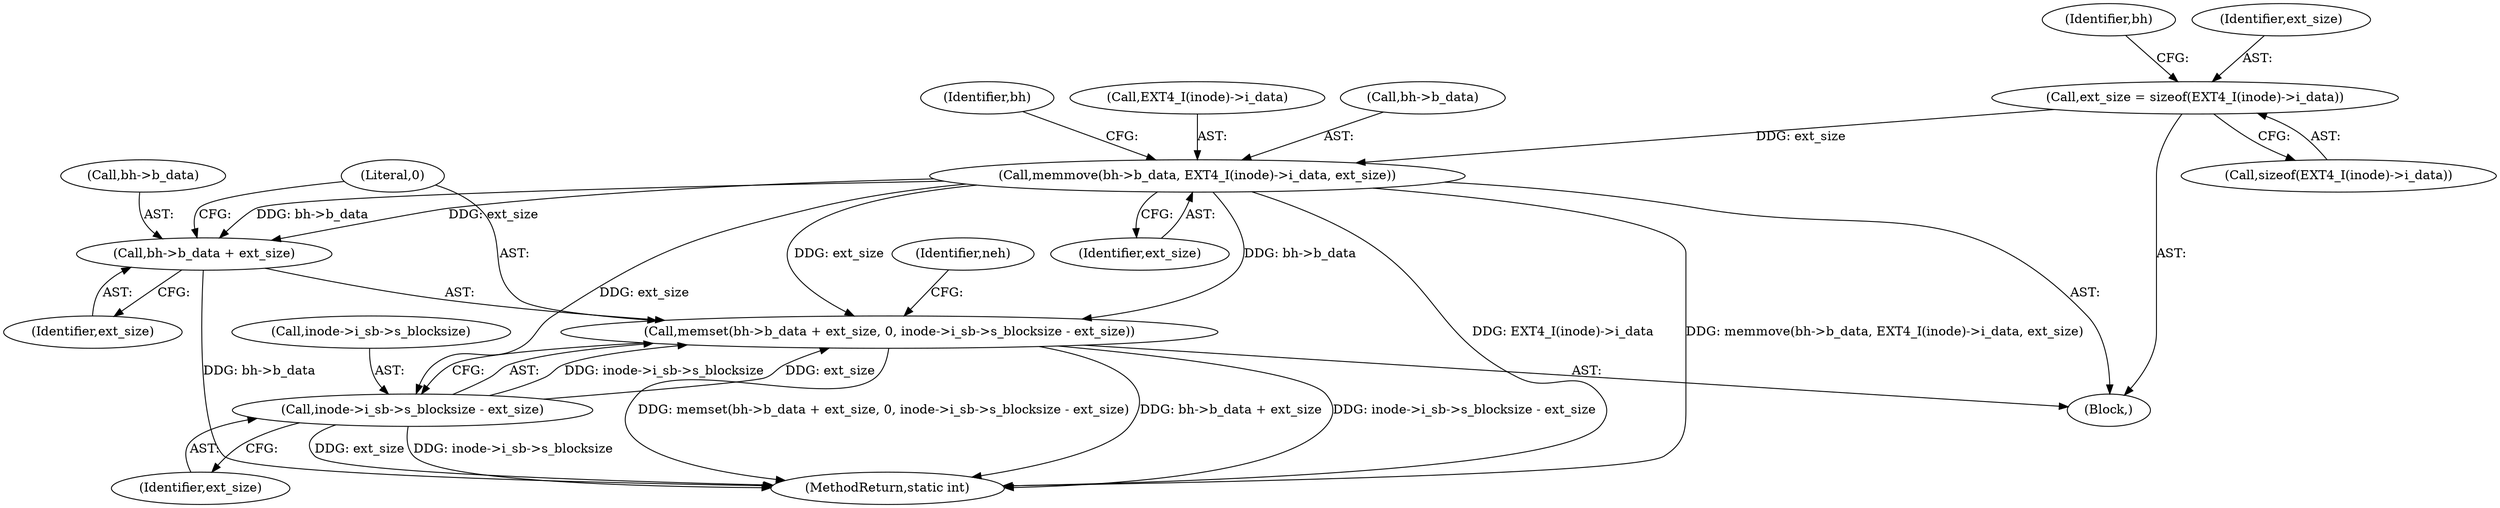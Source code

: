 digraph "0_linux_592acbf16821288ecdc4192c47e3774a4c48bb64@API" {
"1000216" [label="(Call,memmove(bh->b_data, EXT4_I(inode)->i_data, ext_size))"];
"1000209" [label="(Call,ext_size = sizeof(EXT4_I(inode)->i_data))"];
"1000225" [label="(Call,memset(bh->b_data + ext_size, 0, inode->i_sb->s_blocksize - ext_size))"];
"1000226" [label="(Call,bh->b_data + ext_size)"];
"1000232" [label="(Call,inode->i_sb->s_blocksize - ext_size)"];
"1000224" [label="(Identifier,ext_size)"];
"1000111" [label="(Block,)"];
"1000209" [label="(Call,ext_size = sizeof(EXT4_I(inode)->i_data))"];
"1000232" [label="(Call,inode->i_sb->s_blocksize - ext_size)"];
"1000231" [label="(Literal,0)"];
"1000218" [label="(Identifier,bh)"];
"1000233" [label="(Call,inode->i_sb->s_blocksize)"];
"1000228" [label="(Identifier,bh)"];
"1000354" [label="(MethodReturn,static int)"];
"1000240" [label="(Identifier,neh)"];
"1000211" [label="(Call,sizeof(EXT4_I(inode)->i_data))"];
"1000230" [label="(Identifier,ext_size)"];
"1000227" [label="(Call,bh->b_data)"];
"1000210" [label="(Identifier,ext_size)"];
"1000216" [label="(Call,memmove(bh->b_data, EXT4_I(inode)->i_data, ext_size))"];
"1000225" [label="(Call,memset(bh->b_data + ext_size, 0, inode->i_sb->s_blocksize - ext_size))"];
"1000220" [label="(Call,EXT4_I(inode)->i_data)"];
"1000238" [label="(Identifier,ext_size)"];
"1000226" [label="(Call,bh->b_data + ext_size)"];
"1000217" [label="(Call,bh->b_data)"];
"1000216" -> "1000111"  [label="AST: "];
"1000216" -> "1000224"  [label="CFG: "];
"1000217" -> "1000216"  [label="AST: "];
"1000220" -> "1000216"  [label="AST: "];
"1000224" -> "1000216"  [label="AST: "];
"1000228" -> "1000216"  [label="CFG: "];
"1000216" -> "1000354"  [label="DDG: memmove(bh->b_data, EXT4_I(inode)->i_data, ext_size)"];
"1000216" -> "1000354"  [label="DDG: EXT4_I(inode)->i_data"];
"1000209" -> "1000216"  [label="DDG: ext_size"];
"1000216" -> "1000225"  [label="DDG: bh->b_data"];
"1000216" -> "1000225"  [label="DDG: ext_size"];
"1000216" -> "1000226"  [label="DDG: bh->b_data"];
"1000216" -> "1000226"  [label="DDG: ext_size"];
"1000216" -> "1000232"  [label="DDG: ext_size"];
"1000209" -> "1000111"  [label="AST: "];
"1000209" -> "1000211"  [label="CFG: "];
"1000210" -> "1000209"  [label="AST: "];
"1000211" -> "1000209"  [label="AST: "];
"1000218" -> "1000209"  [label="CFG: "];
"1000225" -> "1000111"  [label="AST: "];
"1000225" -> "1000232"  [label="CFG: "];
"1000226" -> "1000225"  [label="AST: "];
"1000231" -> "1000225"  [label="AST: "];
"1000232" -> "1000225"  [label="AST: "];
"1000240" -> "1000225"  [label="CFG: "];
"1000225" -> "1000354"  [label="DDG: memset(bh->b_data + ext_size, 0, inode->i_sb->s_blocksize - ext_size)"];
"1000225" -> "1000354"  [label="DDG: bh->b_data + ext_size"];
"1000225" -> "1000354"  [label="DDG: inode->i_sb->s_blocksize - ext_size"];
"1000232" -> "1000225"  [label="DDG: inode->i_sb->s_blocksize"];
"1000232" -> "1000225"  [label="DDG: ext_size"];
"1000226" -> "1000230"  [label="CFG: "];
"1000227" -> "1000226"  [label="AST: "];
"1000230" -> "1000226"  [label="AST: "];
"1000231" -> "1000226"  [label="CFG: "];
"1000226" -> "1000354"  [label="DDG: bh->b_data"];
"1000232" -> "1000238"  [label="CFG: "];
"1000233" -> "1000232"  [label="AST: "];
"1000238" -> "1000232"  [label="AST: "];
"1000232" -> "1000354"  [label="DDG: inode->i_sb->s_blocksize"];
"1000232" -> "1000354"  [label="DDG: ext_size"];
}
